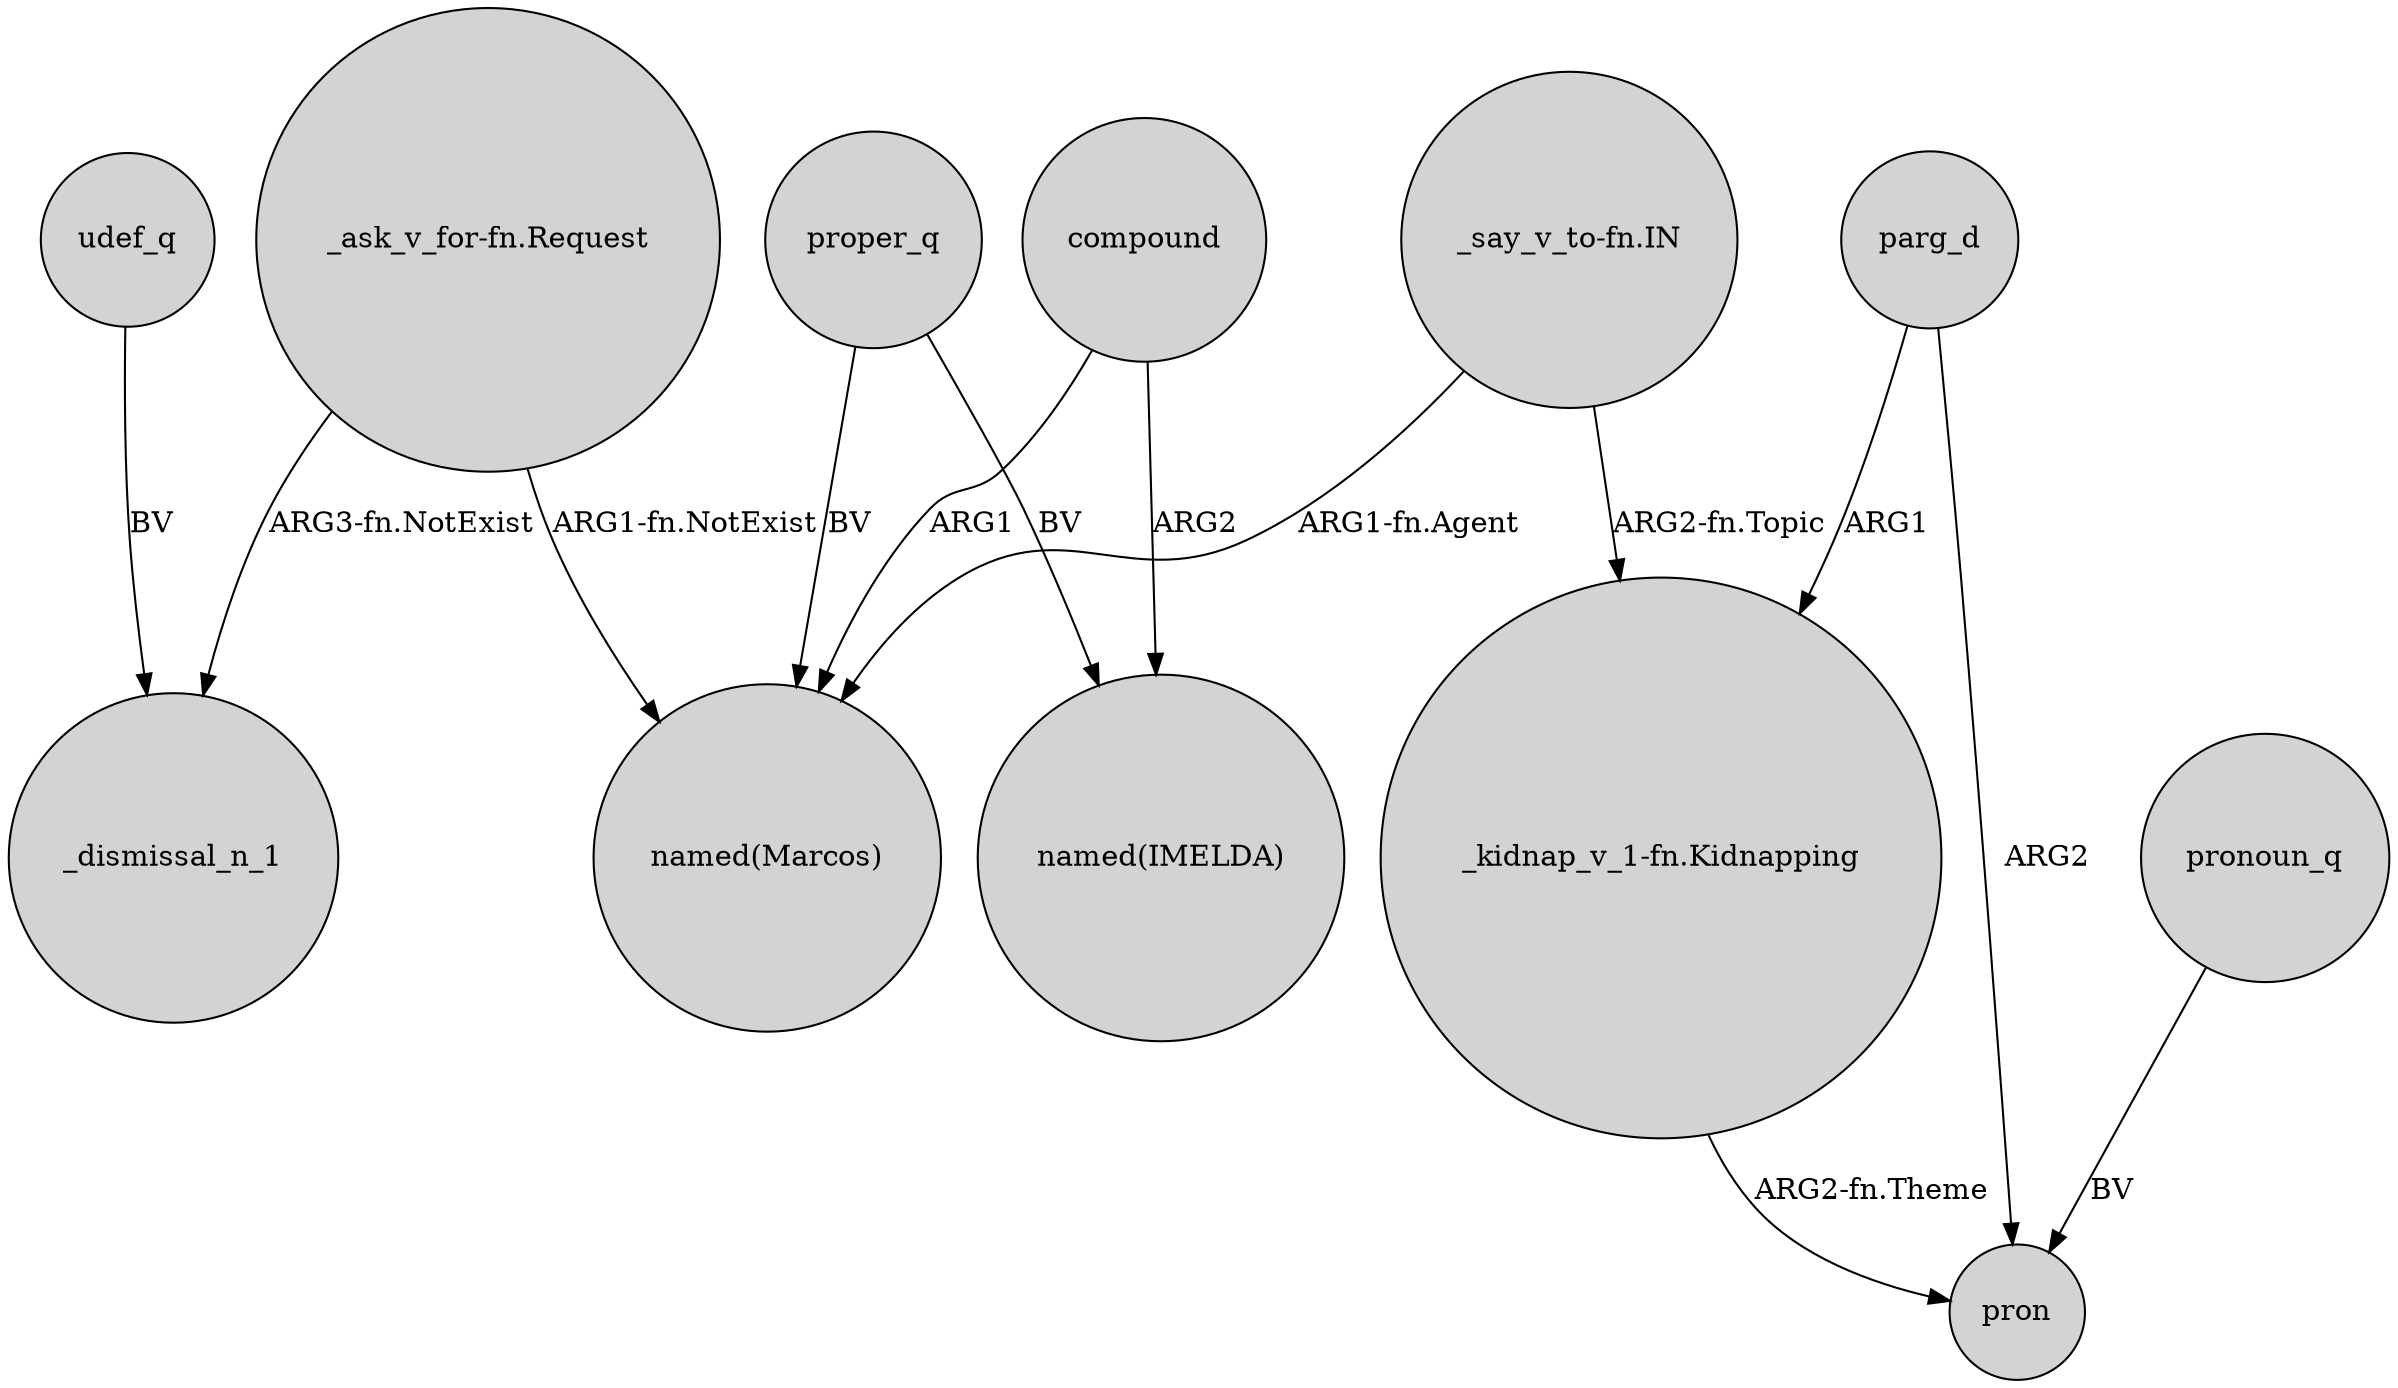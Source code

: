 digraph {
	node [shape=circle style=filled]
	"_ask_v_for-fn.Request" -> _dismissal_n_1 [label="ARG3-fn.NotExist"]
	proper_q -> "named(IMELDA)" [label=BV]
	"_say_v_to-fn.IN" -> "named(Marcos)" [label="ARG1-fn.Agent"]
	compound -> "named(IMELDA)" [label=ARG2]
	parg_d -> "_kidnap_v_1-fn.Kidnapping" [label=ARG1]
	"_kidnap_v_1-fn.Kidnapping" -> pron [label="ARG2-fn.Theme"]
	"_say_v_to-fn.IN" -> "_kidnap_v_1-fn.Kidnapping" [label="ARG2-fn.Topic"]
	udef_q -> _dismissal_n_1 [label=BV]
	parg_d -> pron [label=ARG2]
	"_ask_v_for-fn.Request" -> "named(Marcos)" [label="ARG1-fn.NotExist"]
	compound -> "named(Marcos)" [label=ARG1]
	proper_q -> "named(Marcos)" [label=BV]
	pronoun_q -> pron [label=BV]
}
